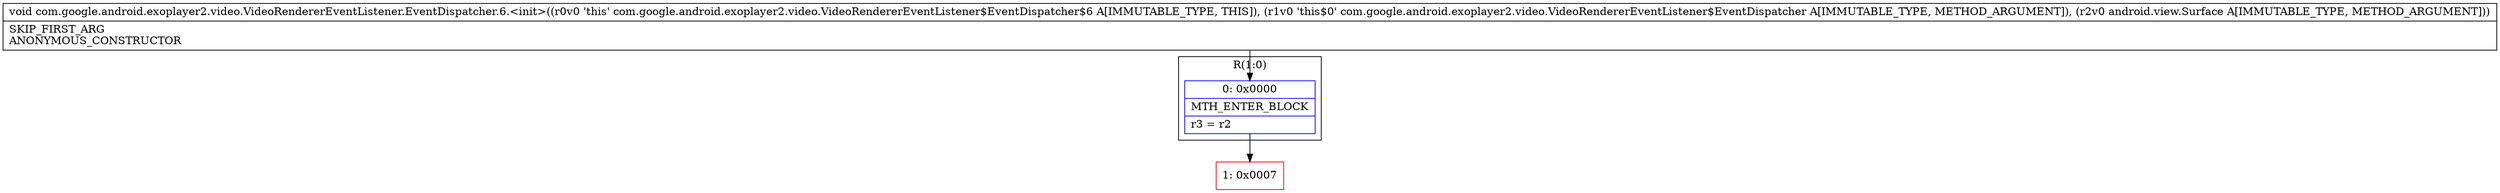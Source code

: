 digraph "CFG forcom.google.android.exoplayer2.video.VideoRendererEventListener.EventDispatcher.6.\<init\>(Lcom\/google\/android\/exoplayer2\/video\/VideoRendererEventListener$EventDispatcher;Landroid\/view\/Surface;)V" {
subgraph cluster_Region_778845258 {
label = "R(1:0)";
node [shape=record,color=blue];
Node_0 [shape=record,label="{0\:\ 0x0000|MTH_ENTER_BLOCK\l|r3 = r2\l}"];
}
Node_1 [shape=record,color=red,label="{1\:\ 0x0007}"];
MethodNode[shape=record,label="{void com.google.android.exoplayer2.video.VideoRendererEventListener.EventDispatcher.6.\<init\>((r0v0 'this' com.google.android.exoplayer2.video.VideoRendererEventListener$EventDispatcher$6 A[IMMUTABLE_TYPE, THIS]), (r1v0 'this$0' com.google.android.exoplayer2.video.VideoRendererEventListener$EventDispatcher A[IMMUTABLE_TYPE, METHOD_ARGUMENT]), (r2v0 android.view.Surface A[IMMUTABLE_TYPE, METHOD_ARGUMENT]))  | SKIP_FIRST_ARG\lANONYMOUS_CONSTRUCTOR\l}"];
MethodNode -> Node_0;
Node_0 -> Node_1;
}

